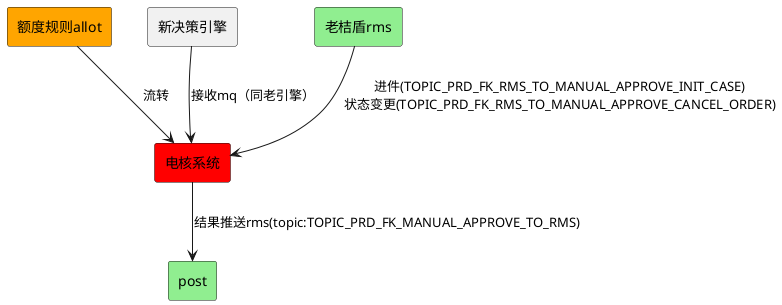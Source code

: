 @startuml
'!define Junction_Or circle #black
'!define Junction_And circle #whitesmoke
rectangle 额度规则allot #orange
rectangle 新决策引擎
rectangle 老桔盾rms #lightgreen
rectangle post #lightgreen
rectangle 电核系统 #red
老桔盾rms -down-> 电核系统 : 进件(TOPIC_PRD_FK_RMS_TO_MANUAL_APPROVE_INIT_CASE)\n状态变更(TOPIC_PRD_FK_RMS_TO_MANUAL_APPROVE_CANCEL_ORDER)
新决策引擎 -down-> 电核系统 : 接收mq（同老引擎）
额度规则allot -down-> 电核系统 : 流转
电核系统 -down-> post : 结果推送rms(topic:TOPIC_PRD_FK_MANUAL_APPROVE_TO_RMS)
@enduml